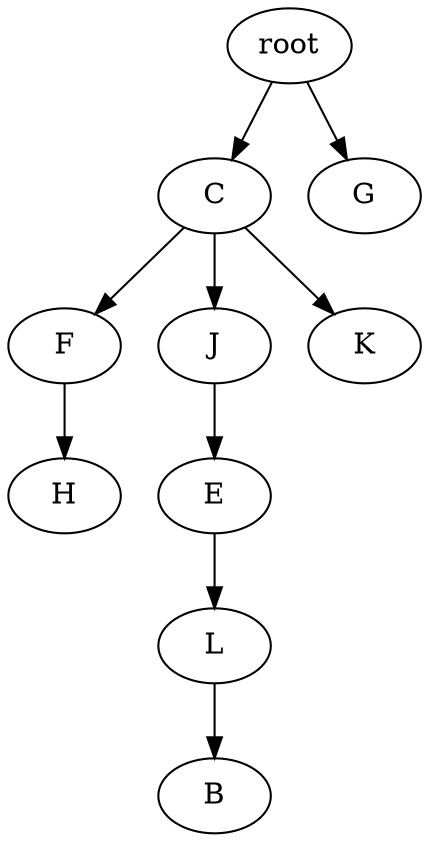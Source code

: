 strict digraph G {
	graph [name=G];
	0	 [label=root];
	2	 [label=C];
	0 -> 2;
	1	 [label=G];
	0 -> 1;
	12	 [label=B];
	3	 [label=F];
	2 -> 3;
	5	 [label=J];
	2 -> 5;
	8	 [label=K];
	2 -> 8;
	10	 [label=E];
	11	 [label=L];
	10 -> 11;
	6	 [label=H];
	3 -> 6;
	5 -> 10;
	11 -> 12;
}
